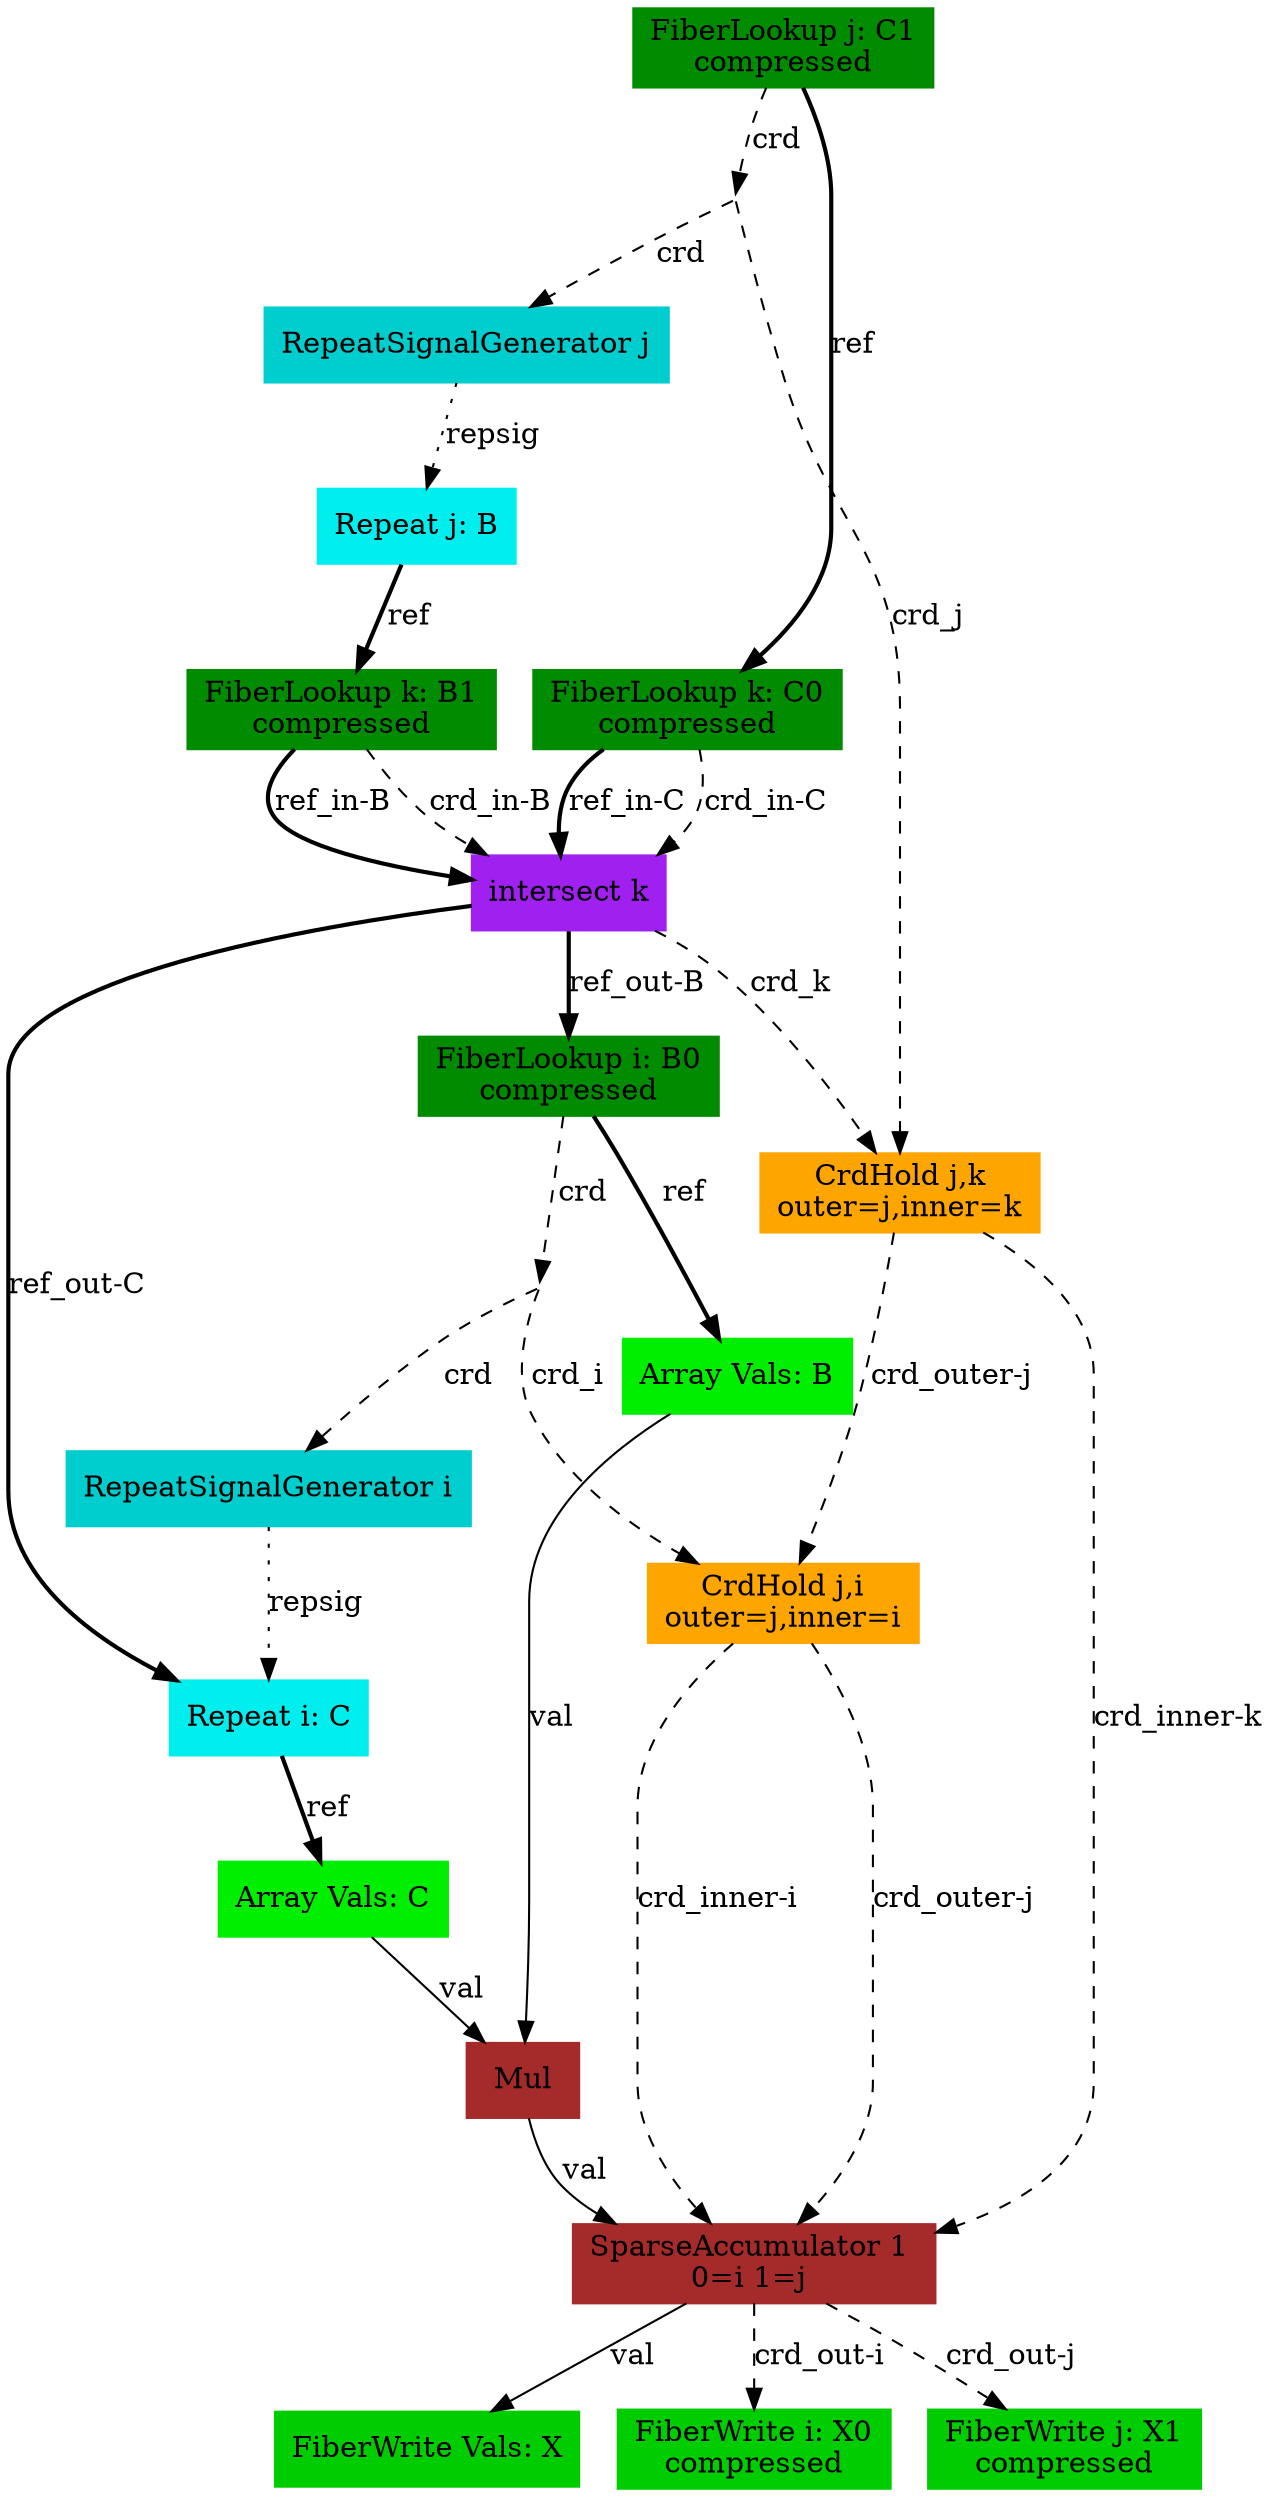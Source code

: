 digraph SAM {
    comment="X=ss10,B=ss10,C=ss10"
    19 [comment="type=fiberlookup,index=j,tensor=C,mode=1,format=compressed,src=true,root=true" label="FiberLookup j: C1\ncompressed" color=green4 shape=box style=filled type="fiberlookup" index="j" tensor="C" mode="1" format="compressed" src="true" root="true"]
    18 [comment="type=broadcast" shape=point style=invis type="broadcast"]
    5 [comment="type=crdhold,outer=j,inner=k" label="CrdHold j,k
outer=j,inner=k" color=orange shape=box style=filled type="crdhold" outer="j" inner="k"]
    4 [comment="type=crdhold,outer=j,inner=i" label="CrdHold j,i
outer=j,inner=i" color=orange shape=box style=filled type="crdhold" outer="j" inner="i"]
    3 [comment="type=spaccumulator,order=1,in0=i,in1=j" label="SparseAccumulator 1 
0=i 1=j " color=brown shape=box style=filled type="spaccumulator" order="1" in0="i" in1="j"]
    0 [comment="type=fiberwrite,mode=vals,tensor=X,size=1*C1_dim*B0_dim,sink=true" label="FiberWrite Vals: X" color=green3 shape=box style=filled type="fiberwrite" tensor="X" mode="vals" size="1*C1_dim*B0_dim" sink="true"]
    1 [comment="type=fiberwrite,index=i,tensor=X,mode=0,format=compressed,segsize=C1_dim+1,crdsize=C1_dim*B0_dim,sink=true" label="FiberWrite i: X0\ncompressed" color=green3 shape=box style=filled type="fiberwrite" index="i" tensor="X" mode="0" format="compressed" segsize="C1_dim+1" crdsize="C1_dim*B0_dim" sink="true"]
    2 [comment="type=fiberwrite,index=j,tensor=X,mode=1,format=compressed,segsize=2,crdsize=C1_dim,sink=true" label="FiberWrite j: X1\ncompressed" color=green3 shape=box style=filled type="fiberwrite" index="j" tensor="X" mode="1" format="compressed" segsize="2" crdsize="C1_dim" sink="true"]
    17 [comment="type=repsiggen,index=j" label="RepeatSignalGenerator j" color=cyan3 shape=box style=filled type="repsiggen" index="j"]
    16 [comment="type=repeat,index=j,tensor=B,root=true" label="Repeat j: B" color=cyan2 shape=box style=filled type="repeat" index="j" tensor="B" root="true"]
    14 [comment="type=fiberlookup,index=k,tensor=B,mode=1,format=compressed,src=true,root=false" label="FiberLookup k: B1\ncompressed" color=green4 shape=box style=filled type="fiberlookup" index="k" tensor="B" mode="1" format="compressed" src="true" root="false"]
    13 [comment="type=intersect,index=k" label="intersect k" color=purple shape=box style=filled type="intersect" index="k"]
    12 [comment="type=fiberlookup,index=i,tensor=B,mode=0,format=compressed,src=true,root=false" label="FiberLookup i: B0\ncompressed" color=green4 shape=box style=filled type="fiberlookup" index="i" tensor="B" mode="0" format="compressed" src="true" root="false"]
    11 [comment="type=broadcast" shape=point style=invis type="broadcast"]
    10 [comment="type=repsiggen,index=i" label="RepeatSignalGenerator i" color=cyan3 shape=box style=filled type="repsiggen" index="i"]
    9 [comment="type=repeat,index=i,tensor=C,root=false" label="Repeat i: C" color=cyan2 shape=box style=filled type="repeat" index="i" tensor="C" root="false"]
    8 [comment="type=arrayvals,tensor=C" label="Array Vals: C" color=green2 shape=box style=filled type="arrayvals" tensor="C"]
    6 [comment="type=mul" label="Mul" color=brown shape=box style=filled type="mul"]
    7 [comment="type=arrayvals,tensor=B" label="Array Vals: B" color=green2 shape=box style=filled type="arrayvals" tensor="B"]
    15 [comment="type=fiberlookup,index=k,tensor=C,mode=0,format=compressed,src=true,root=false" label="FiberLookup k: C0\ncompressed" color=green4 shape=box style=filled type="fiberlookup" index="k" tensor="C" mode="0" format="compressed" src="true" root="false"]
    19 -> 18 [label="crd" style=dashed type="crd" comment=""]
    18 -> 5 [label="crd_j" style=dashed type="crd" comment="j"]
    5 -> 4 [label="crd_outer-j" style=dashed type="crd" comment="outer-j"]
    4 -> 3 [label="crd_outer-j" style=dashed type="crd" comment="outer-j"]
    3 -> 0 [label="val" type="val"]
    3 -> 1 [label="crd_out-i" style=dashed type="crd" comment="out-i"]
    3 -> 2 [label="crd_out-j" style=dashed type="crd" comment="out-j"]
    4 -> 3 [label="crd_inner-i" style=dashed type="crd" comment="inner-i"]
    5 -> 3 [label="crd_inner-k" style=dashed type="crd" comment="inner-k"]
    18 -> 17 [label="crd" style=dashed type="crd" comment=""]
    17 -> 16 [label="repsig" style=dotted type="repsig"]
    16 -> 14 [label="ref" style=bold type="ref"]
    14 -> 13 [label="crd_in-B" style=dashed type="crd" comment="in-B"]
    13 -> 5 [label="crd_k" style=dashed type="crd" comment="k"]
    13 -> 12 [label="ref_out-B" style=bold type="ref" comment="out-B"]
    12 -> 11 [label="crd" style=dashed type="crd" comment=""]
    11 -> 4 [label="crd_i" style=dashed type="crd" comment="i"]
    11 -> 10 [label="crd" style=dashed type="crd" comment=""]
    10 -> 9 [label="repsig" style=dotted type="repsig"]
    9 -> 8 [label="ref" style=bold type="ref"]
    8 -> 6 [label="val" type="val"]
    6 -> 3 [label="val" type="val"]
    12 -> 7 [label="ref" style=bold type="ref" comment=""]
    7 -> 6 [label="val" type="val"]
    13 -> 9 [label="ref_out-C" style=bold type="ref" comment="out-C"]
    14 -> 13 [label="ref_in-B" style=bold type="ref" comment="in-B"]
    19 -> 15 [label="ref" style=bold type="ref" comment=""]
    15 -> 13 [label="crd_in-C" style=dashed type="crd" comment="in-C"]
    15 -> 13 [label="ref_in-C" style=bold type="ref" comment="in-C"]
}

